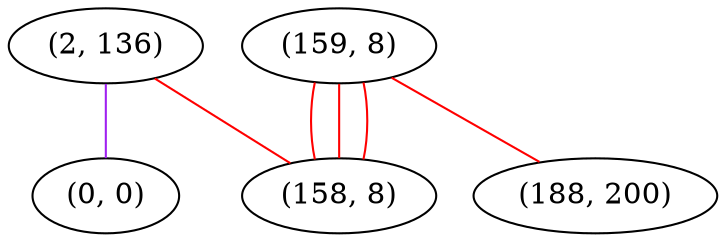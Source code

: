 graph "" {
"(2, 136)";
"(0, 0)";
"(159, 8)";
"(158, 8)";
"(188, 200)";
"(2, 136)" -- "(0, 0)"  [color=purple, key=0, weight=4];
"(2, 136)" -- "(158, 8)"  [color=red, key=0, weight=1];
"(159, 8)" -- "(158, 8)"  [color=red, key=0, weight=1];
"(159, 8)" -- "(158, 8)"  [color=red, key=1, weight=1];
"(159, 8)" -- "(158, 8)"  [color=red, key=2, weight=1];
"(159, 8)" -- "(188, 200)"  [color=red, key=0, weight=1];
}
